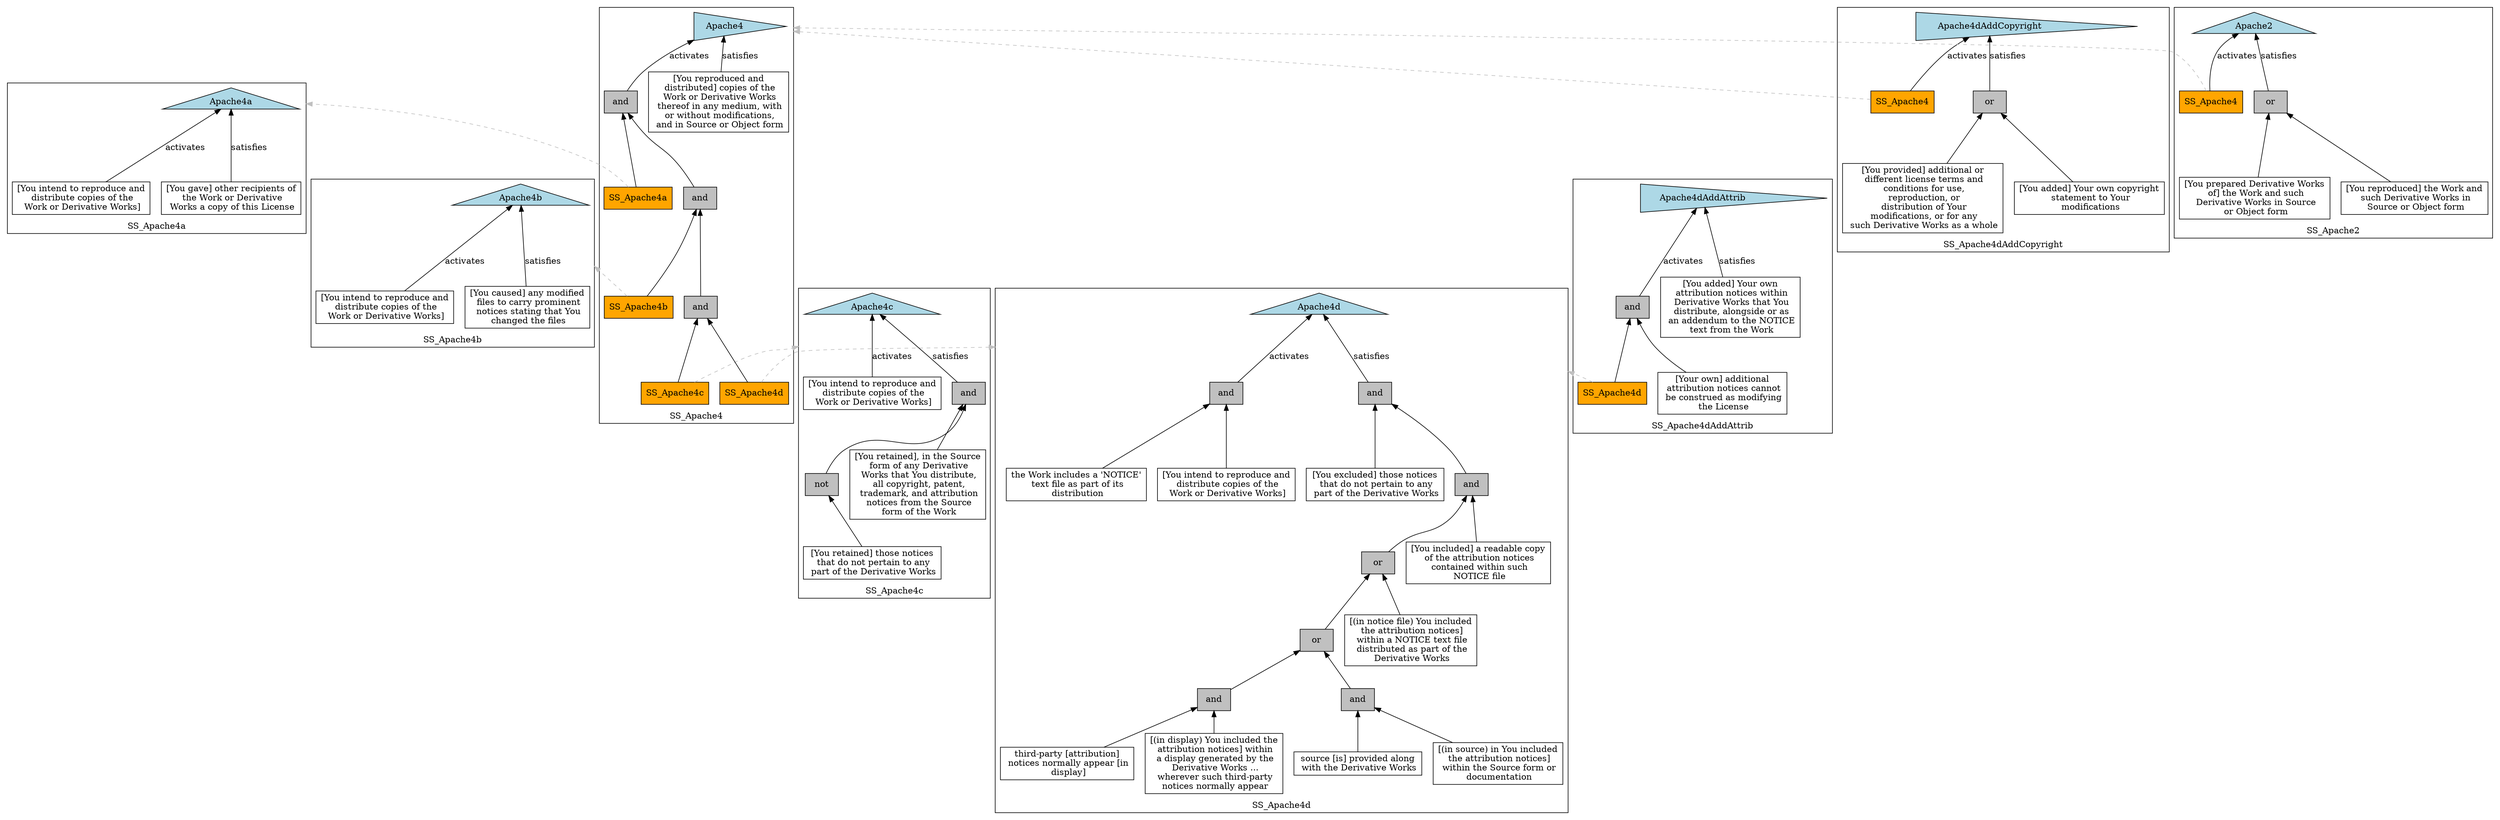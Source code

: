 digraph G {
rankdir=BT
overlap=false
compound=true
ranksep=0.5
subgraph clusterSS_Apache4 {
label = "SS_Apache4"
Apache4 [shape=triangle, orientation=270, style=filled, fillcolor=lightblue, label="Apache4", tooltip="4. Redistribution. You may reproduce and distribute copies of the Work or Derivative Works thereof in any medium, with or without modifications, and in Source or Object form, provided that You meet the following conditions:"];
Apache4_1 [shape=box, label="[You reproduced and\n distributed] copies of the\n Work or Derivative Works\n thereof in any medium, with\n or without modifications,\n and in Source or Object form"];
Apache4_1 -> Apache4[label="satisfies"];
Apache4_2 [shape=box, label="and", style=filled, fillcolor=grey];
Apache4_2 -> Apache4[label="activates"];
Apache4_3 [shape=box, label="SS_Apache4a", style=filled, fillcolor=orange];
Apache4_3 -> Apache4_2;
Apache4_4 [shape=box, label="and", style=filled, fillcolor=grey];
Apache4_4 -> Apache4_2;
Apache4_5 [shape=box, label="SS_Apache4b", style=filled, fillcolor=orange];
Apache4_5 -> Apache4_4;
Apache4_6 [shape=box, label="and", style=filled, fillcolor=grey];
Apache4_6 -> Apache4_4;
Apache4_7 [shape=box, label="SS_Apache4c", style=filled, fillcolor=orange];
Apache4_7 -> Apache4_6;
Apache4_8 [shape=box, label="SS_Apache4d", style=filled, fillcolor=orange];
Apache4_8 -> Apache4_6;
}
subgraph clusterSS_Apache4a {
label = "SS_Apache4a"
Apache4a [shape=triangle, orientation=0, style=filled, fillcolor=lightblue, label="Apache4a", tooltip="4(a) You must give any other recipients of the Work or Derivative Works a copy of this License;"];
Apache4a_9 [shape=box, label="[You gave] other recipients of\n the Work or Derivative\n Works a copy of this License"];
Apache4a_9 -> Apache4a[label="satisfies"];
Apache4a_10 [shape=box, label="[You intend to reproduce and\n distribute copies of the\n Work or Derivative Works]"];
Apache4a_10 -> Apache4a[label="activates"];
}
subgraph clusterSS_Apache4b {
label = "SS_Apache4b"
Apache4b [shape=triangle, orientation=0, style=filled, fillcolor=lightblue, label="Apache4b", tooltip="4(b) You must cause any modified files to carry prominent notices stating that You changed the files;"];
Apache4b_11 [shape=box, label="[You caused] any modified\n files to carry prominent\n notices stating that You\n changed the files"];
Apache4b_11 -> Apache4b[label="satisfies"];
Apache4b_12 [shape=box, label="[You intend to reproduce and\n distribute copies of the\n Work or Derivative Works]"];
Apache4b_12 -> Apache4b[label="activates"];
}
subgraph clusterSS_Apache4c {
label = "SS_Apache4c"
Apache4c [shape=triangle, orientation=0, style=filled, fillcolor=lightblue, label="Apache4c", tooltip="4(c) You must retain, in the Source form of any Derivative Works that You distribute, all copyright, patent, trademark, and attribution notices from the Source form of the Work, excluding those notices that do not pertain to any part of the Derivative Works;"];
Apache4c_13 [shape=box, label="and", style=filled, fillcolor=grey];
Apache4c_13 -> Apache4c[label="satisfies"];
Apache4c_14 [shape=box, label="[You retained], in the Source\n form of any Derivative\n Works that You distribute,\n all copyright, patent,\n trademark, and attribution\n notices from the Source\n form of the Work"];
Apache4c_14 -> Apache4c_13;
Apache4c_15 [shape=box, label="not", style=filled, fillcolor=grey];
Apache4c_15 -> Apache4c_13;
Apache4c_16 [shape=box, label="[You retained] those notices\n that do not pertain to any\n part of the Derivative Works"];
Apache4c_16 -> Apache4c_15;
Apache4c_17 [shape=box, label="[You intend to reproduce and\n distribute copies of the\n Work or Derivative Works]"];
Apache4c_17 -> Apache4c[label="activates"];
}
subgraph clusterSS_Apache4d {
label = "SS_Apache4d"
Apache4d [shape=triangle, orientation=0, style=filled, fillcolor=lightblue, label="Apache4d", tooltip="4(d) If the Work includes a 'NOTICE' text file as part of its distribution, then any Derivative Works that You distribute must include a readable copy of the attribution notices contained within such NOTICE file, excluding those notices that do not pertain to any part of the Derivative Works, in at least one of the following places: within a NOTICE text file distributed as part of the Derivative Works; within the Source form or documentation, if provided along with the Derivative Works; or, within a display generated by the Derivative Works, if and wherever such third-party notices normally appear. The contents of the NOTICE file are for informational purposes only and do not modify the License. You may add Your own attribution notices within Derivative Works that You distribute, alongside or as an addendum to the NOTICE text from the Work, provided that such additional attribution notices cannot be construed as modifying the License."];
Apache4d_18 [shape=box, label="and", style=filled, fillcolor=grey];
Apache4d_18 -> Apache4d[label="satisfies"];
Apache4d_19 [shape=box, label="and", style=filled, fillcolor=grey];
Apache4d_19 -> Apache4d_18;
Apache4d_20 [shape=box, label="[You included] a readable copy\n of the attribution notices\n contained within such\n NOTICE file"];
Apache4d_20 -> Apache4d_19;
Apache4d_21 [shape=box, label="or", style=filled, fillcolor=grey];
Apache4d_21 -> Apache4d_19;
Apache4d_22 [shape=box, label="[(in notice file) You included\n the attribution notices]\n within a NOTICE text file\n distributed as part of the\n Derivative Works"];
Apache4d_22 -> Apache4d_21;
Apache4d_23 [shape=box, label="or", style=filled, fillcolor=grey];
Apache4d_23 -> Apache4d_21;
Apache4d_24 [shape=box, label="and", style=filled, fillcolor=grey];
Apache4d_24 -> Apache4d_23;
Apache4d_25 [shape=box, label="[(in source) in You included\n the attribution notices]\n within the Source form or\n documentation"];
Apache4d_25 -> Apache4d_24;
Apache4d_26 [shape=box, label="source [is] provided along\n with the Derivative Works"];
Apache4d_26 -> Apache4d_24;
Apache4d_27 [shape=box, label="and", style=filled, fillcolor=grey];
Apache4d_27 -> Apache4d_23;
Apache4d_28 [shape=box, label="[(in display) You included the\n attribution notices] within\n a display generated by the\n Derivative Works ...\n wherever such third-party\n notices normally appear"];
Apache4d_28 -> Apache4d_27;
Apache4d_29 [shape=box, label="third-party [attribution]\n notices normally appear [in\n display]"];
Apache4d_29 -> Apache4d_27;
Apache4d_30 [shape=box, label="[You excluded] those notices\n that do not pertain to any\n part of the Derivative Works"];
Apache4d_30 -> Apache4d_18;
Apache4d_31 [shape=box, label="and", style=filled, fillcolor=grey];
Apache4d_31 -> Apache4d[label="activates"];
Apache4d_32 [shape=box, label="[You intend to reproduce and\n distribute copies of the\n Work or Derivative Works]"];
Apache4d_32 -> Apache4d_31;
Apache4d_33 [shape=box, label="the Work includes a 'NOTICE'\n text file as part of its\n distribution"];
Apache4d_33 -> Apache4d_31;
}
subgraph clusterSS_Apache4dAddAttrib {
label = "SS_Apache4dAddAttrib"
Apache4dAddAttrib [shape=triangle, orientation=270, style=filled, fillcolor=lightblue, label="Apache4dAddAttrib", tooltip="You may add Your own attribution notices within Derivative Works that You distribute, alongside or as an addendum to the NOTICE text from the Work, provided that such additional attribution notices cannot be construed as modifying the License."];
Apache4dAddAttrib_34 [shape=box, label="[You added] Your own\n attribution notices within\n Derivative Works that You\n distribute, alongside or as\n an addendum to the NOTICE\n text from the Work"];
Apache4dAddAttrib_34 -> Apache4dAddAttrib[label="satisfies"];
Apache4dAddAttrib_35 [shape=box, label="and", style=filled, fillcolor=grey];
Apache4dAddAttrib_35 -> Apache4dAddAttrib[label="activates"];
Apache4dAddAttrib_36 [shape=box, label="SS_Apache4d", style=filled, fillcolor=orange];
Apache4dAddAttrib_36 -> Apache4dAddAttrib_35;
Apache4dAddAttrib_37 [shape=box, label="[Your own] additional\n attribution notices cannot\n be construed as modifying\n the License"];
Apache4dAddAttrib_37 -> Apache4dAddAttrib_35;
}
subgraph clusterSS_Apache4dAddCopyright {
label = "SS_Apache4dAddCopyright"
Apache4dAddCopyright [shape=triangle, orientation=270, style=filled, fillcolor=lightblue, label="Apache4dAddCopyright", tooltip="You may add Your own copyright statement to Your modifications and may provide additional or different license terms and conditions for use, reproduction, or distribution of Your modifications, or for any such Derivative Works as a whole, provided Your use, reproduction, and distribution of the Work otherwise complies with the conditions stated in this License."];
Apache4dAddCopyright_38 [shape=box, label="or", style=filled, fillcolor=grey];
Apache4dAddCopyright_38 -> Apache4dAddCopyright[label="satisfies"];
Apache4dAddCopyright_39 [shape=box, label="[You added] Your own copyright\n statement to Your\n modifications"];
Apache4dAddCopyright_39 -> Apache4dAddCopyright_38;
Apache4dAddCopyright_40 [shape=box, label="[You provided] additional or\n different license terms and\n conditions for use,\n reproduction, or\n distribution of Your\n modifications, or for any\n such Derivative Works as a whole"];
Apache4dAddCopyright_40 -> Apache4dAddCopyright_38;
Apache4dAddCopyright_41 [shape=box, label="SS_Apache4", style=filled, fillcolor=orange];
Apache4dAddCopyright_41 -> Apache4dAddCopyright[label="activates"];
}
subgraph clusterSS_Apache2 {
label = "SS_Apache2"
Apache2 [shape=triangle, orientation=0, style=filled, fillcolor=lightblue, label="Apache2", tooltip="Subject to the terms and conditions of this License, each Contributor hereby grants to You a perpetual, worldwide, non-exclusive, no-charge, royalty-free, irrevocable copyright license to reproduce, prepare Derivative Works of, publicly display, publicly perform, sublicense, and distribute the Work and such Derivative Works in Source or Object form."];
Apache2_42 [shape=box, label="or", style=filled, fillcolor=grey];
Apache2_42 -> Apache2[label="satisfies"];
Apache2_43 [shape=box, label="[You reproduced] the Work and\n such Derivative Works in\n Source or Object form"];
Apache2_43 -> Apache2_42;
Apache2_44 [shape=box, label="[You prepared Derivative Works\n of] the Work and such\n Derivative Works in Source\n or Object form"];
Apache2_44 -> Apache2_42;
Apache2_45 [shape=box, label="SS_Apache4", style=filled, fillcolor=orange];
Apache2_45 -> Apache2[label="activates"];
}
Apache4_3 -> Apache4a[color=grey, style=dashed, lhead=clusterSS_Apache4a];
Apache4_5 -> Apache4b[color=grey, style=dashed, lhead=clusterSS_Apache4b];
Apache4_7 -> Apache4c[color=grey, style=dashed, lhead=clusterSS_Apache4c];
Apache4_8 -> Apache4d[color=grey, style=dashed, lhead=clusterSS_Apache4d];
Apache4dAddAttrib_36 -> Apache4d[color=grey, style=dashed, lhead=clusterSS_Apache4d];
Apache4dAddCopyright_41 -> Apache4[color=grey, style=dashed, lhead=clusterSS_Apache4];
Apache2_45 -> Apache4[color=grey, style=dashed, lhead=clusterSS_Apache4];
}
